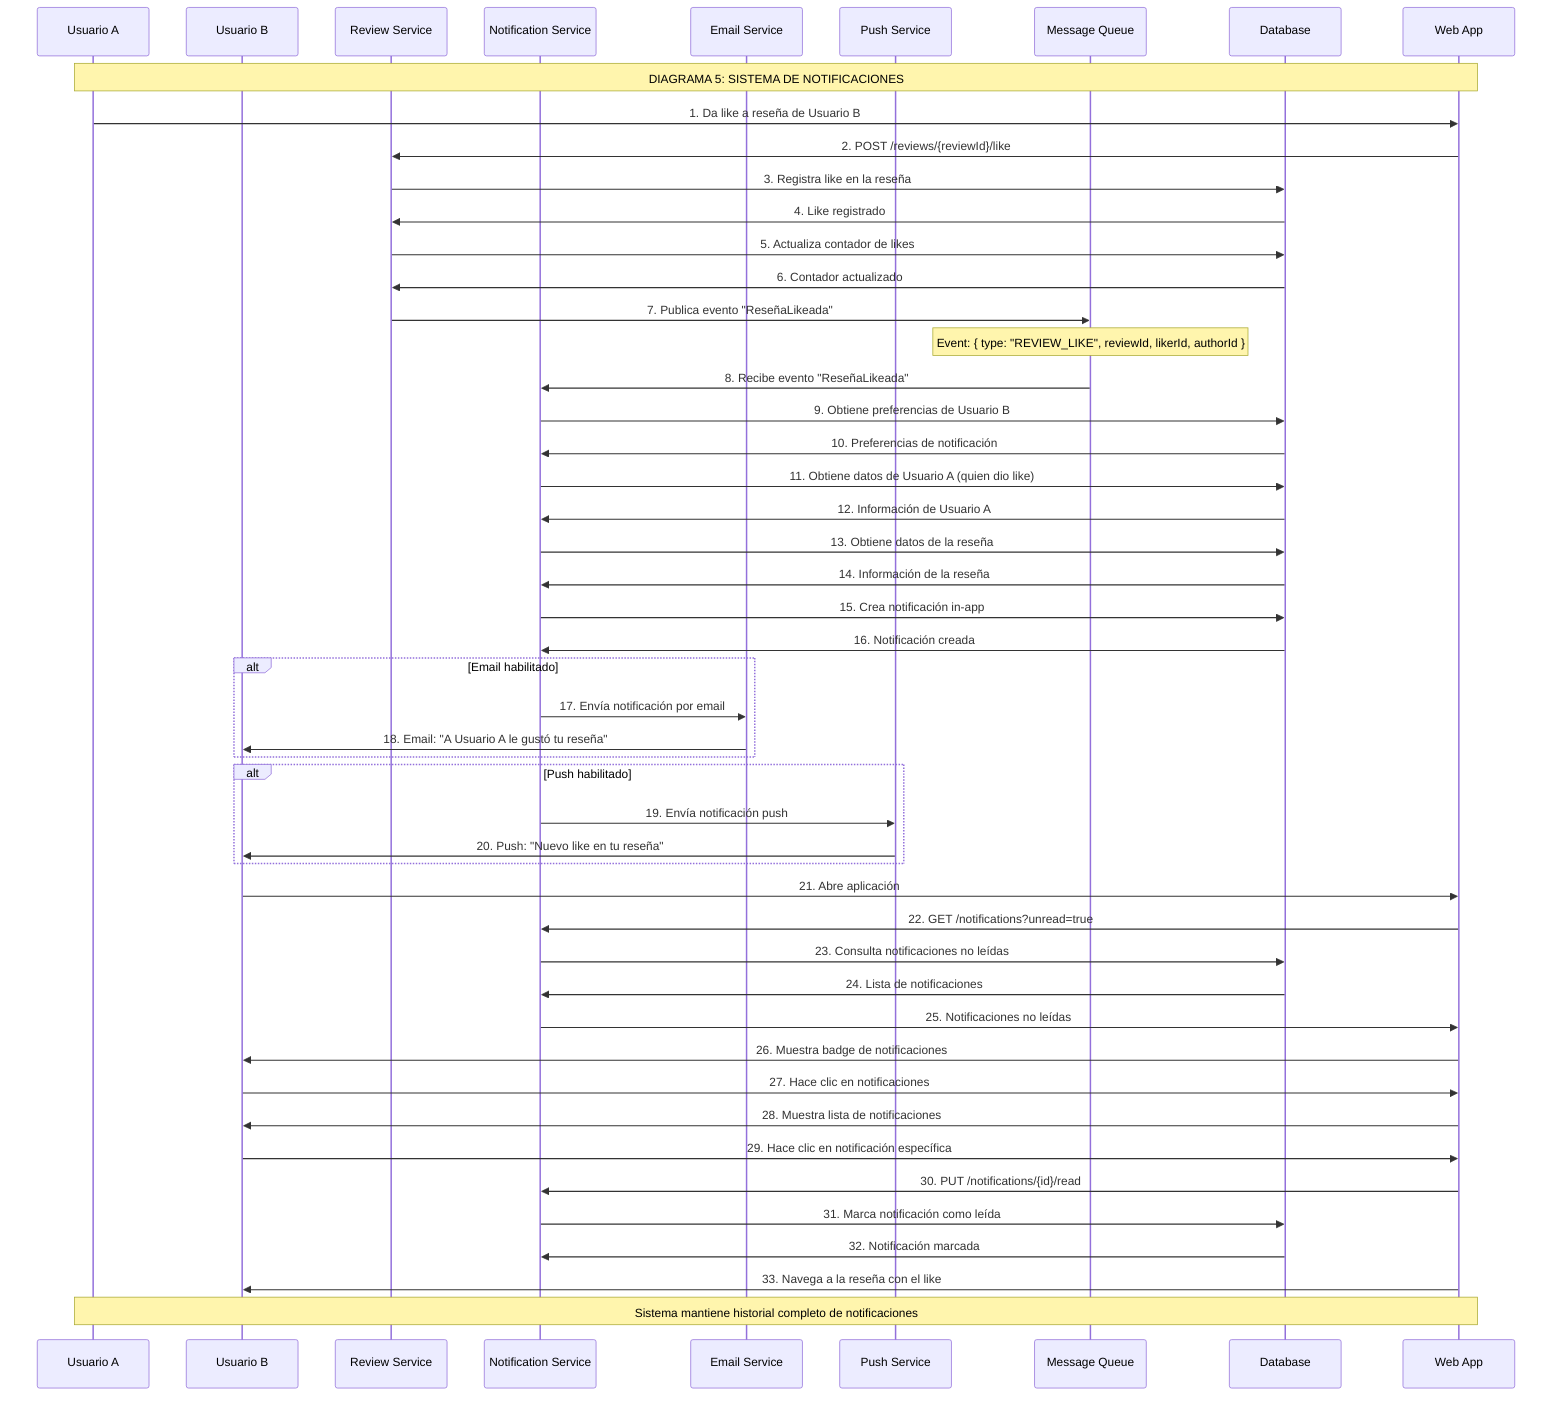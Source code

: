 sequenceDiagram
    participant UA as Usuario A
    participant UB as Usuario B
    participant RS as Review Service
    participant NS as Notification Service
    participant ES as Email Service
    participant PS as Push Service
    participant MQ as Message Queue
    participant DB as Database
    participant WA as Web App

    Note over UA, WA: DIAGRAMA 5: SISTEMA DE NOTIFICACIONES

    %% Usuario A da like a reseña de Usuario B
    UA->>WA: 1. Da like a reseña de Usuario B
    WA->>RS: 2. POST /reviews/{reviewId}/like
    RS->>DB: 3. Registra like en la reseña
    DB->>RS: 4. Like registrado
    RS->>DB: 5. Actualiza contador de likes
    DB->>RS: 6. Contador actualizado

    %% Publicación de evento
    RS->>MQ: 7. Publica evento "ReseñaLikeada"
    Note over MQ: Event: { type: "REVIEW_LIKE", reviewId, likerId, authorId }
    
    %% Notification Service procesa evento
    MQ->>NS: 8. Recibe evento "ReseñaLikeada"
    NS->>DB: 9. Obtiene preferencias de Usuario B
    DB->>NS: 10. Preferencias de notificación
    NS->>DB: 11. Obtiene datos de Usuario A (quien dio like)
    DB->>NS: 12. Información de Usuario A
    NS->>DB: 13. Obtiene datos de la reseña
    DB->>NS: 14. Información de la reseña

    %% Creación de notificación
    NS->>DB: 15. Crea notificación in-app
    DB->>NS: 16. Notificación creada
    
    %% Envío por diferentes canales
    alt Email habilitado
        NS->>ES: 17. Envía notificación por email
        ES->>UB: 18. Email: "A Usuario A le gustó tu reseña"
    end
    
    alt Push habilitado
        NS->>PS: 19. Envía notificación push
        PS->>UB: 20. Push: "Nuevo like en tu reseña"
    end

    %% Usuario B revisa notificaciones
    UB->>WA: 21. Abre aplicación
    WA->>NS: 22. GET /notifications?unread=true
    NS->>DB: 23. Consulta notificaciones no leídas
    DB->>NS: 24. Lista de notificaciones
    NS->>WA: 25. Notificaciones no leídas
    WA->>UB: 26. Muestra badge de notificaciones

    UB->>WA: 27. Hace clic en notificaciones
    WA->>UB: 28. Muestra lista de notificaciones
    UB->>WA: 29. Hace clic en notificación específica
    WA->>NS: 30. PUT /notifications/{id}/read
    NS->>DB: 31. Marca notificación como leída
    DB->>NS: 32. Notificación marcada
    WA->>UB: 33. Navega a la reseña con el like

    Note over UA, WA: Sistema mantiene historial completo de notificaciones